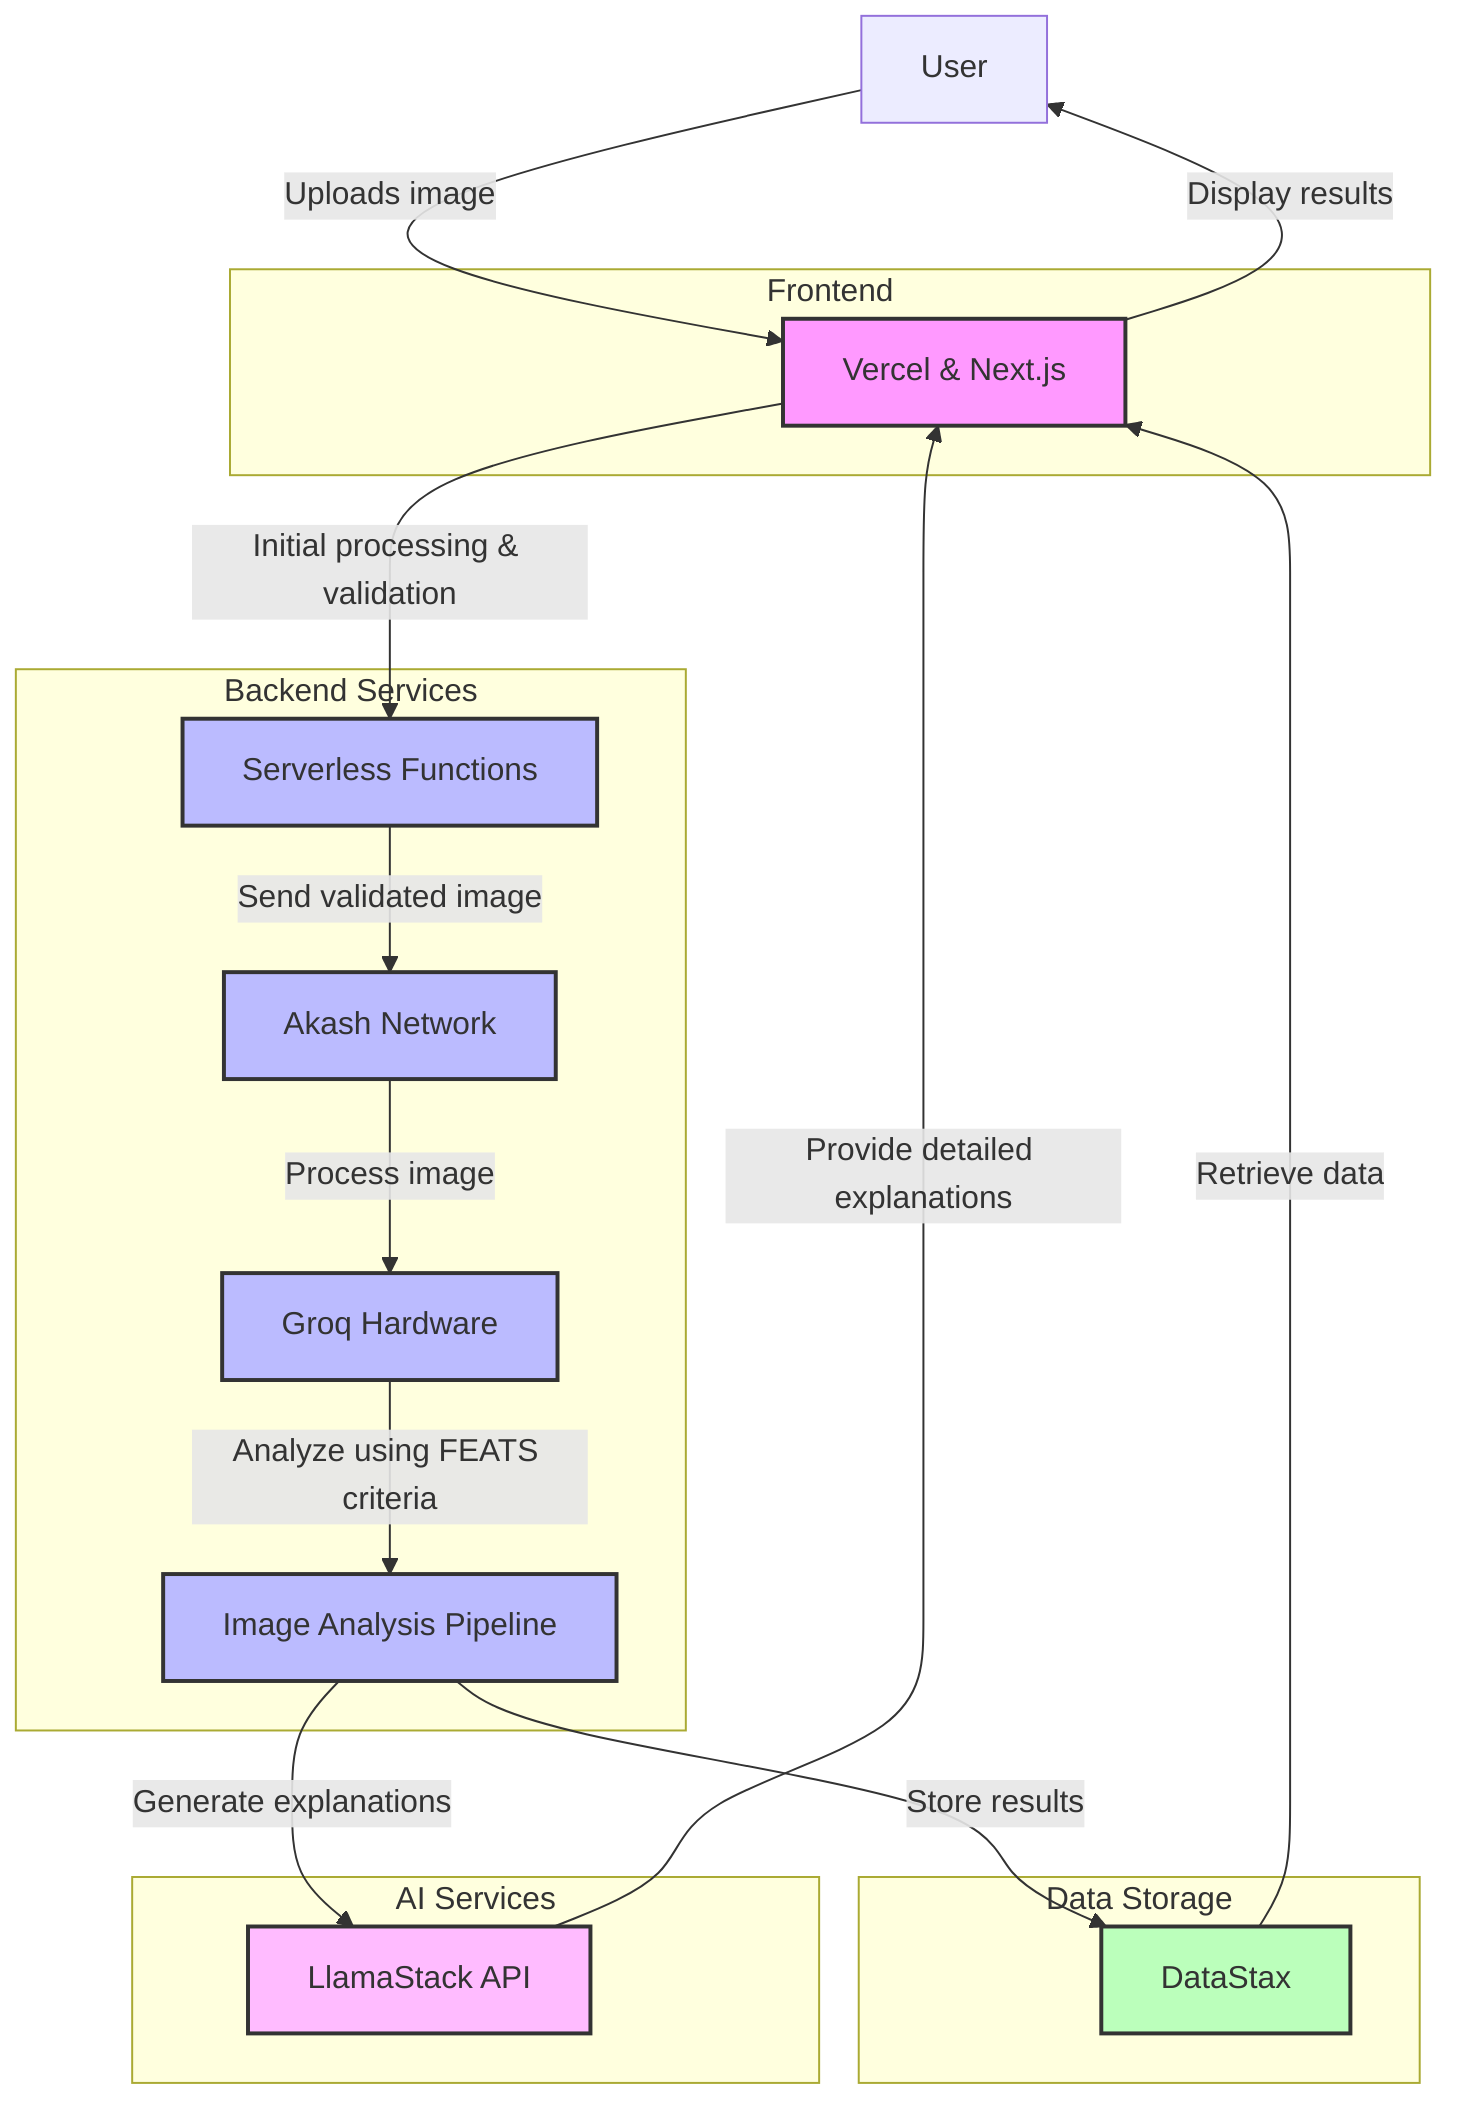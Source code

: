 graph TD
    A[User] -->|Uploads image| B[Vercel & Next.js]
    B -->|Initial processing & validation| C[Serverless Functions]
    C -->|Send validated image| D[Akash Network]
    D -->|Process image| E[Groq Hardware]
    E -->|Analyze using FEATS criteria| F[Image Analysis Pipeline]
    F -->|Store results| G[DataStax]
    F -->|Generate explanations| H[LlamaStack API]
    G -->|Retrieve data| B
    H -->|Provide detailed explanations| B
    B -->|Display results| A

    subgraph "Frontend"
        B
    end

    subgraph "Backend Services"
        C
        D
        E
        F
    end

    subgraph "Data Storage"
        G
    end

    subgraph "AI Services"
        H
    end

    classDef frontend fill:#f9f,stroke:#333,stroke-width:2px;
    classDef backend fill:#bbf,stroke:#333,stroke-width:2px;
    classDef storage fill:#bfb,stroke:#333,stroke-width:2px;
    classDef ai fill:#fbf,stroke:#333,stroke-width:2px;

    class B frontend;
    class C,D,E,F backend;
    class G storage;
    class H ai;